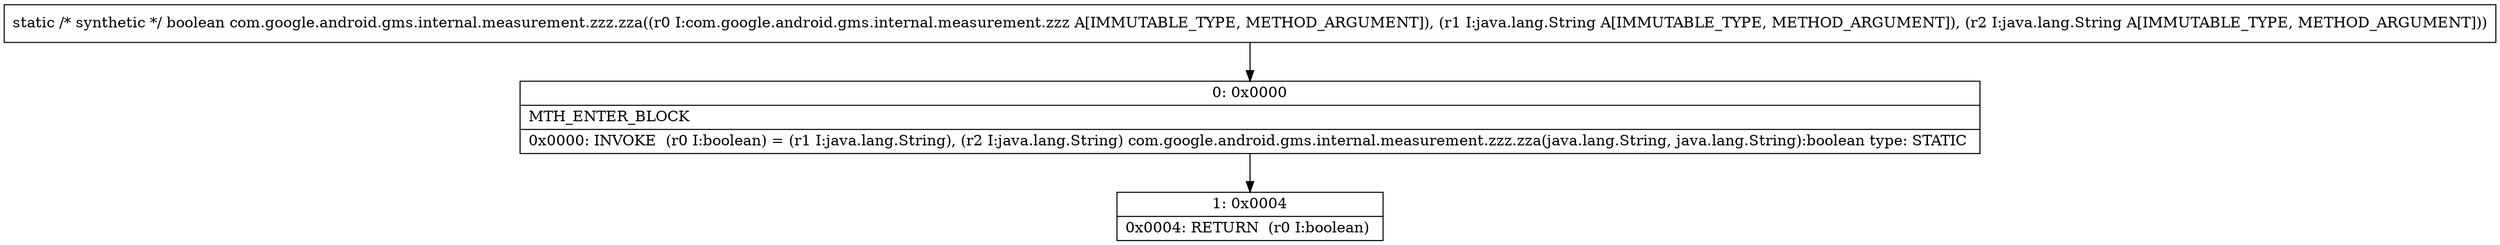 digraph "CFG forcom.google.android.gms.internal.measurement.zzz.zza(Lcom\/google\/android\/gms\/internal\/measurement\/zzz;Ljava\/lang\/String;Ljava\/lang\/String;)Z" {
Node_0 [shape=record,label="{0\:\ 0x0000|MTH_ENTER_BLOCK\l|0x0000: INVOKE  (r0 I:boolean) = (r1 I:java.lang.String), (r2 I:java.lang.String) com.google.android.gms.internal.measurement.zzz.zza(java.lang.String, java.lang.String):boolean type: STATIC \l}"];
Node_1 [shape=record,label="{1\:\ 0x0004|0x0004: RETURN  (r0 I:boolean) \l}"];
MethodNode[shape=record,label="{static \/* synthetic *\/ boolean com.google.android.gms.internal.measurement.zzz.zza((r0 I:com.google.android.gms.internal.measurement.zzz A[IMMUTABLE_TYPE, METHOD_ARGUMENT]), (r1 I:java.lang.String A[IMMUTABLE_TYPE, METHOD_ARGUMENT]), (r2 I:java.lang.String A[IMMUTABLE_TYPE, METHOD_ARGUMENT])) }"];
MethodNode -> Node_0;
Node_0 -> Node_1;
}

